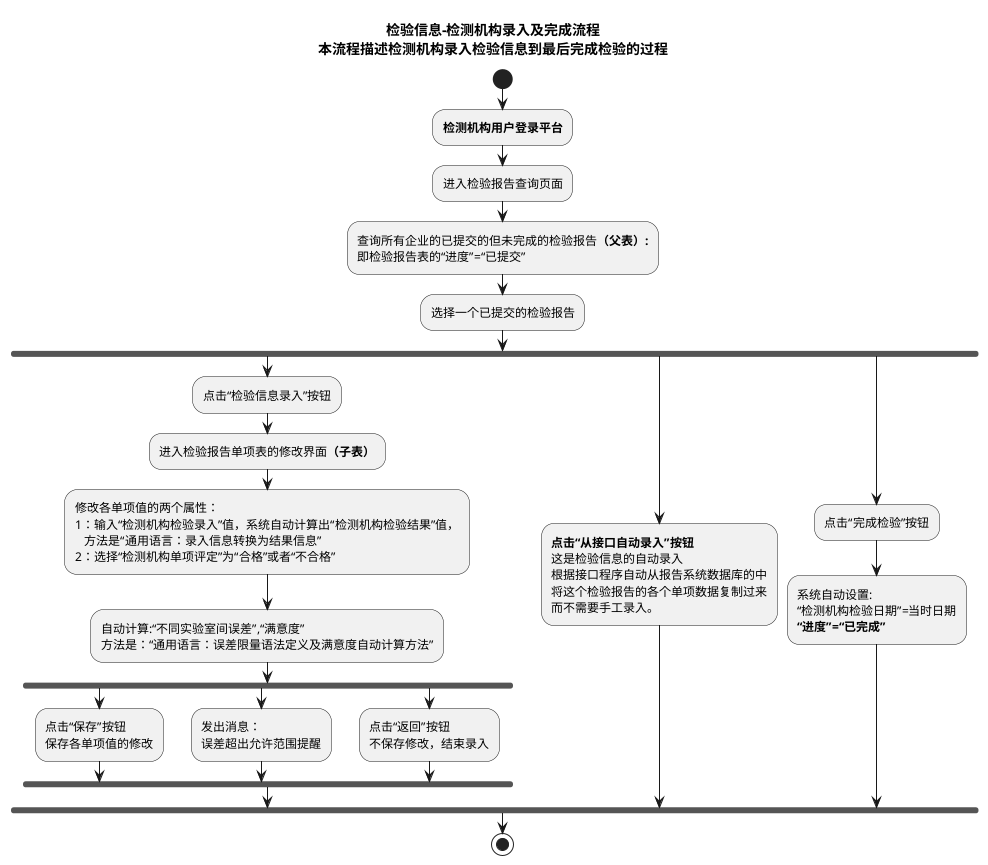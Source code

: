 @startuml
title 检验信息-检测机构录入及完成流程\n本流程描述检测机构录入检验信息到最后完成检验的过程
start
:<b>检测机构用户登录平台;
:进入检验报告查询页面;
:查询所有企业的已提交的但未完成的检验报告<b>（父表）:
即检验报告表的“进度”=“已提交”;
:选择一个已提交的检验报告;
fork
:点击“检验信息录入”按钮;
:进入检验报告单项表的修改界面<b>（子表）;
:修改各单项值的两个属性：
1：输入“检测机构检验录入”值，系统自动计算出“检测机构检验结果”值，
   方法是“通用语言：录入信息转换为结果信息”
2：选择“检测机构单项评定”为“合格”或者“不合格”;
:自动计算:“不同实验室间误差”,“满意度”
方法是：“通用语言：误差限量语法定义及满意度自动计算方法”;
fork
:点击“保存”按钮
保存各单项值的修改;
fork again
:发出消息：
误差超出允许范围提醒;
fork again
:点击“返回”按钮
不保存修改，结束录入;
end fork
fork again
:<b>点击“从接口自动录入”按钮
这是检验信息的自动录入
根据接口程序自动从报告系统数据库的中
将这个检验报告的各个单项数据复制过来
而不需要手工录入。;
fork again
:点击“完成检验”按钮;
:系统自动设置:
“检测机构检验日期”=当时日期
<b>“进度”=“已完成”;
end fork
stop
@enduml
